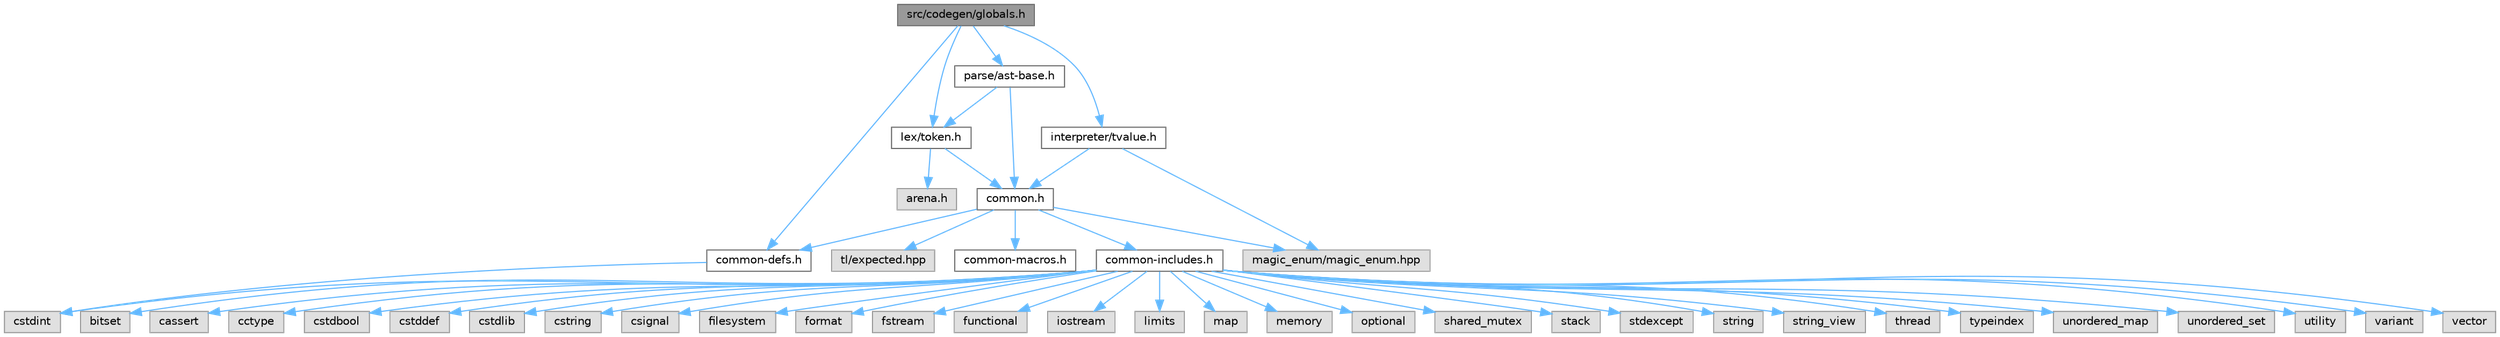 digraph "src/codegen/globals.h"
{
 // LATEX_PDF_SIZE
  bgcolor="transparent";
  edge [fontname=Helvetica,fontsize=10,labelfontname=Helvetica,labelfontsize=10];
  node [fontname=Helvetica,fontsize=10,shape=box,height=0.2,width=0.4];
  Node1 [id="Node000001",label="src/codegen/globals.h",height=0.2,width=0.4,color="gray40", fillcolor="grey60", style="filled", fontcolor="black",tooltip="Declares all necessary components for the compiler to track global variables."];
  Node1 -> Node2 [id="edge1_Node000001_Node000002",color="steelblue1",style="solid",tooltip=" "];
  Node2 [id="Node000002",label="common-defs.h",height=0.2,width=0.4,color="grey40", fillcolor="white", style="filled",URL="$common-defs_8h_source.html",tooltip=" "];
  Node2 -> Node3 [id="edge2_Node000002_Node000003",color="steelblue1",style="solid",tooltip=" "];
  Node3 [id="Node000003",label="cstdint",height=0.2,width=0.4,color="grey60", fillcolor="#E0E0E0", style="filled",tooltip=" "];
  Node1 -> Node4 [id="edge3_Node000001_Node000004",color="steelblue1",style="solid",tooltip=" "];
  Node4 [id="Node000004",label="lex/token.h",height=0.2,width=0.4,color="grey40", fillcolor="white", style="filled",URL="$token_8h_source.html",tooltip=" "];
  Node4 -> Node5 [id="edge4_Node000004_Node000005",color="steelblue1",style="solid",tooltip=" "];
  Node5 [id="Node000005",label="common.h",height=0.2,width=0.4,color="grey40", fillcolor="white", style="filled",URL="$common_8h_source.html",tooltip=" "];
  Node5 -> Node6 [id="edge5_Node000005_Node000006",color="steelblue1",style="solid",tooltip=" "];
  Node6 [id="Node000006",label="tl/expected.hpp",height=0.2,width=0.4,color="grey60", fillcolor="#E0E0E0", style="filled",tooltip=" "];
  Node5 -> Node7 [id="edge6_Node000005_Node000007",color="steelblue1",style="solid",tooltip=" "];
  Node7 [id="Node000007",label="magic_enum/magic_enum.hpp",height=0.2,width=0.4,color="grey60", fillcolor="#E0E0E0", style="filled",tooltip=" "];
  Node5 -> Node2 [id="edge7_Node000005_Node000002",color="steelblue1",style="solid",tooltip=" "];
  Node5 -> Node8 [id="edge8_Node000005_Node000008",color="steelblue1",style="solid",tooltip=" "];
  Node8 [id="Node000008",label="common-macros.h",height=0.2,width=0.4,color="grey40", fillcolor="white", style="filled",URL="$common-macros_8h_source.html",tooltip=" "];
  Node5 -> Node9 [id="edge9_Node000005_Node000009",color="steelblue1",style="solid",tooltip=" "];
  Node9 [id="Node000009",label="common-includes.h",height=0.2,width=0.4,color="grey40", fillcolor="white", style="filled",URL="$common-includes_8h_source.html",tooltip=" "];
  Node9 -> Node10 [id="edge10_Node000009_Node000010",color="steelblue1",style="solid",tooltip=" "];
  Node10 [id="Node000010",label="bitset",height=0.2,width=0.4,color="grey60", fillcolor="#E0E0E0", style="filled",tooltip=" "];
  Node9 -> Node11 [id="edge11_Node000009_Node000011",color="steelblue1",style="solid",tooltip=" "];
  Node11 [id="Node000011",label="cassert",height=0.2,width=0.4,color="grey60", fillcolor="#E0E0E0", style="filled",tooltip=" "];
  Node9 -> Node12 [id="edge12_Node000009_Node000012",color="steelblue1",style="solid",tooltip=" "];
  Node12 [id="Node000012",label="cctype",height=0.2,width=0.4,color="grey60", fillcolor="#E0E0E0", style="filled",tooltip=" "];
  Node9 -> Node13 [id="edge13_Node000009_Node000013",color="steelblue1",style="solid",tooltip=" "];
  Node13 [id="Node000013",label="cstdbool",height=0.2,width=0.4,color="grey60", fillcolor="#E0E0E0", style="filled",tooltip=" "];
  Node9 -> Node14 [id="edge14_Node000009_Node000014",color="steelblue1",style="solid",tooltip=" "];
  Node14 [id="Node000014",label="cstddef",height=0.2,width=0.4,color="grey60", fillcolor="#E0E0E0", style="filled",tooltip=" "];
  Node9 -> Node3 [id="edge15_Node000009_Node000003",color="steelblue1",style="solid",tooltip=" "];
  Node9 -> Node15 [id="edge16_Node000009_Node000015",color="steelblue1",style="solid",tooltip=" "];
  Node15 [id="Node000015",label="cstdlib",height=0.2,width=0.4,color="grey60", fillcolor="#E0E0E0", style="filled",tooltip=" "];
  Node9 -> Node16 [id="edge17_Node000009_Node000016",color="steelblue1",style="solid",tooltip=" "];
  Node16 [id="Node000016",label="cstring",height=0.2,width=0.4,color="grey60", fillcolor="#E0E0E0", style="filled",tooltip=" "];
  Node9 -> Node17 [id="edge18_Node000009_Node000017",color="steelblue1",style="solid",tooltip=" "];
  Node17 [id="Node000017",label="csignal",height=0.2,width=0.4,color="grey60", fillcolor="#E0E0E0", style="filled",tooltip=" "];
  Node9 -> Node18 [id="edge19_Node000009_Node000018",color="steelblue1",style="solid",tooltip=" "];
  Node18 [id="Node000018",label="filesystem",height=0.2,width=0.4,color="grey60", fillcolor="#E0E0E0", style="filled",tooltip=" "];
  Node9 -> Node19 [id="edge20_Node000009_Node000019",color="steelblue1",style="solid",tooltip=" "];
  Node19 [id="Node000019",label="format",height=0.2,width=0.4,color="grey60", fillcolor="#E0E0E0", style="filled",tooltip=" "];
  Node9 -> Node20 [id="edge21_Node000009_Node000020",color="steelblue1",style="solid",tooltip=" "];
  Node20 [id="Node000020",label="fstream",height=0.2,width=0.4,color="grey60", fillcolor="#E0E0E0", style="filled",tooltip=" "];
  Node9 -> Node21 [id="edge22_Node000009_Node000021",color="steelblue1",style="solid",tooltip=" "];
  Node21 [id="Node000021",label="functional",height=0.2,width=0.4,color="grey60", fillcolor="#E0E0E0", style="filled",tooltip=" "];
  Node9 -> Node22 [id="edge23_Node000009_Node000022",color="steelblue1",style="solid",tooltip=" "];
  Node22 [id="Node000022",label="iostream",height=0.2,width=0.4,color="grey60", fillcolor="#E0E0E0", style="filled",tooltip=" "];
  Node9 -> Node23 [id="edge24_Node000009_Node000023",color="steelblue1",style="solid",tooltip=" "];
  Node23 [id="Node000023",label="limits",height=0.2,width=0.4,color="grey60", fillcolor="#E0E0E0", style="filled",tooltip=" "];
  Node9 -> Node24 [id="edge25_Node000009_Node000024",color="steelblue1",style="solid",tooltip=" "];
  Node24 [id="Node000024",label="map",height=0.2,width=0.4,color="grey60", fillcolor="#E0E0E0", style="filled",tooltip=" "];
  Node9 -> Node25 [id="edge26_Node000009_Node000025",color="steelblue1",style="solid",tooltip=" "];
  Node25 [id="Node000025",label="memory",height=0.2,width=0.4,color="grey60", fillcolor="#E0E0E0", style="filled",tooltip=" "];
  Node9 -> Node26 [id="edge27_Node000009_Node000026",color="steelblue1",style="solid",tooltip=" "];
  Node26 [id="Node000026",label="optional",height=0.2,width=0.4,color="grey60", fillcolor="#E0E0E0", style="filled",tooltip=" "];
  Node9 -> Node27 [id="edge28_Node000009_Node000027",color="steelblue1",style="solid",tooltip=" "];
  Node27 [id="Node000027",label="shared_mutex",height=0.2,width=0.4,color="grey60", fillcolor="#E0E0E0", style="filled",tooltip=" "];
  Node9 -> Node28 [id="edge29_Node000009_Node000028",color="steelblue1",style="solid",tooltip=" "];
  Node28 [id="Node000028",label="stack",height=0.2,width=0.4,color="grey60", fillcolor="#E0E0E0", style="filled",tooltip=" "];
  Node9 -> Node29 [id="edge30_Node000009_Node000029",color="steelblue1",style="solid",tooltip=" "];
  Node29 [id="Node000029",label="stdexcept",height=0.2,width=0.4,color="grey60", fillcolor="#E0E0E0", style="filled",tooltip=" "];
  Node9 -> Node30 [id="edge31_Node000009_Node000030",color="steelblue1",style="solid",tooltip=" "];
  Node30 [id="Node000030",label="string",height=0.2,width=0.4,color="grey60", fillcolor="#E0E0E0", style="filled",tooltip=" "];
  Node9 -> Node31 [id="edge32_Node000009_Node000031",color="steelblue1",style="solid",tooltip=" "];
  Node31 [id="Node000031",label="string_view",height=0.2,width=0.4,color="grey60", fillcolor="#E0E0E0", style="filled",tooltip=" "];
  Node9 -> Node32 [id="edge33_Node000009_Node000032",color="steelblue1",style="solid",tooltip=" "];
  Node32 [id="Node000032",label="thread",height=0.2,width=0.4,color="grey60", fillcolor="#E0E0E0", style="filled",tooltip=" "];
  Node9 -> Node33 [id="edge34_Node000009_Node000033",color="steelblue1",style="solid",tooltip=" "];
  Node33 [id="Node000033",label="typeindex",height=0.2,width=0.4,color="grey60", fillcolor="#E0E0E0", style="filled",tooltip=" "];
  Node9 -> Node34 [id="edge35_Node000009_Node000034",color="steelblue1",style="solid",tooltip=" "];
  Node34 [id="Node000034",label="unordered_map",height=0.2,width=0.4,color="grey60", fillcolor="#E0E0E0", style="filled",tooltip=" "];
  Node9 -> Node35 [id="edge36_Node000009_Node000035",color="steelblue1",style="solid",tooltip=" "];
  Node35 [id="Node000035",label="unordered_set",height=0.2,width=0.4,color="grey60", fillcolor="#E0E0E0", style="filled",tooltip=" "];
  Node9 -> Node36 [id="edge37_Node000009_Node000036",color="steelblue1",style="solid",tooltip=" "];
  Node36 [id="Node000036",label="utility",height=0.2,width=0.4,color="grey60", fillcolor="#E0E0E0", style="filled",tooltip=" "];
  Node9 -> Node37 [id="edge38_Node000009_Node000037",color="steelblue1",style="solid",tooltip=" "];
  Node37 [id="Node000037",label="variant",height=0.2,width=0.4,color="grey60", fillcolor="#E0E0E0", style="filled",tooltip=" "];
  Node9 -> Node38 [id="edge39_Node000009_Node000038",color="steelblue1",style="solid",tooltip=" "];
  Node38 [id="Node000038",label="vector",height=0.2,width=0.4,color="grey60", fillcolor="#E0E0E0", style="filled",tooltip=" "];
  Node4 -> Node39 [id="edge40_Node000004_Node000039",color="steelblue1",style="solid",tooltip=" "];
  Node39 [id="Node000039",label="arena.h",height=0.2,width=0.4,color="grey60", fillcolor="#E0E0E0", style="filled",tooltip=" "];
  Node1 -> Node40 [id="edge41_Node000001_Node000040",color="steelblue1",style="solid",tooltip=" "];
  Node40 [id="Node000040",label="parse/ast-base.h",height=0.2,width=0.4,color="grey40", fillcolor="white", style="filled",URL="$ast-base_8h_source.html",tooltip=" "];
  Node40 -> Node5 [id="edge42_Node000040_Node000005",color="steelblue1",style="solid",tooltip=" "];
  Node40 -> Node4 [id="edge43_Node000040_Node000004",color="steelblue1",style="solid",tooltip=" "];
  Node1 -> Node41 [id="edge44_Node000001_Node000041",color="steelblue1",style="solid",tooltip=" "];
  Node41 [id="Node000041",label="interpreter/tvalue.h",height=0.2,width=0.4,color="grey40", fillcolor="white", style="filled",URL="$tvalue_8h_source.html",tooltip=" "];
  Node41 -> Node5 [id="edge45_Node000041_Node000005",color="steelblue1",style="solid",tooltip=" "];
  Node41 -> Node7 [id="edge46_Node000041_Node000007",color="steelblue1",style="solid",tooltip=" "];
}

